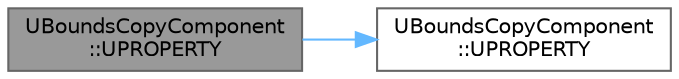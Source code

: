 digraph "UBoundsCopyComponent::UPROPERTY"
{
 // INTERACTIVE_SVG=YES
 // LATEX_PDF_SIZE
  bgcolor="transparent";
  edge [fontname=Helvetica,fontsize=10,labelfontname=Helvetica,labelfontsize=10];
  node [fontname=Helvetica,fontsize=10,shape=box,height=0.2,width=0.4];
  rankdir="LR";
  Node1 [id="Node000001",label="UBoundsCopyComponent\l::UPROPERTY",height=0.2,width=0.4,color="gray40", fillcolor="grey60", style="filled", fontcolor="black",tooltip=" "];
  Node1 -> Node2 [id="edge1_Node000001_Node000002",color="steelblue1",style="solid",tooltip=" "];
  Node2 [id="Node000002",label="UBoundsCopyComponent\l::UPROPERTY",height=0.2,width=0.4,color="grey40", fillcolor="white", style="filled",URL="$d3/dc2/classUBoundsCopyComponent.html#a6a35239b6ad948638adb7265a1789762",tooltip="Actor to copy the bounds from to set up the transform."];
}
